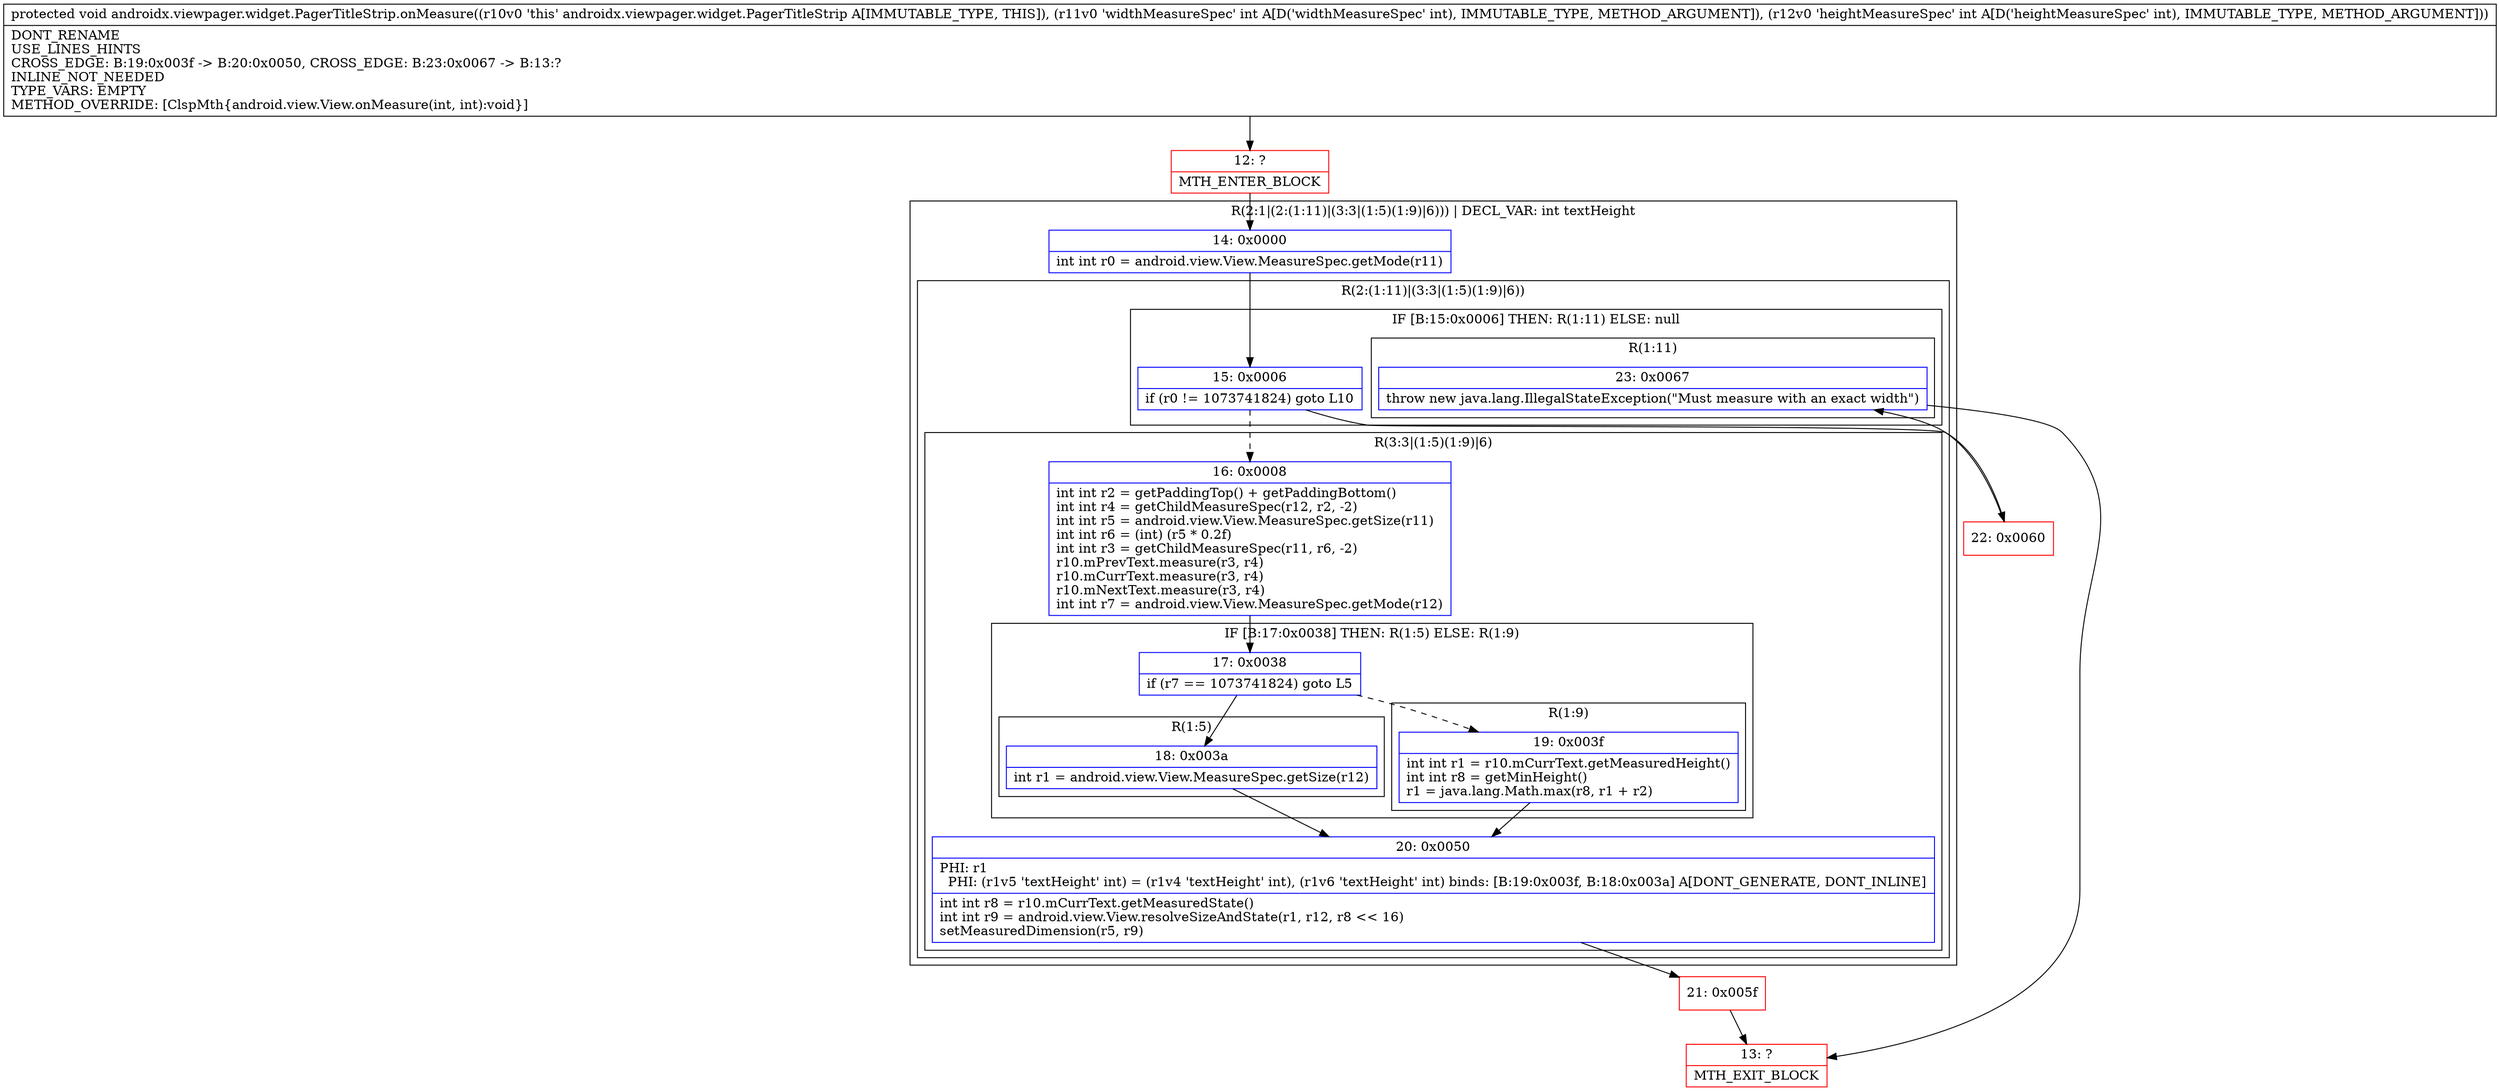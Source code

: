 digraph "CFG forandroidx.viewpager.widget.PagerTitleStrip.onMeasure(II)V" {
subgraph cluster_Region_499039842 {
label = "R(2:1|(2:(1:11)|(3:3|(1:5)(1:9)|6))) | DECL_VAR: int textHeight\l";
node [shape=record,color=blue];
Node_14 [shape=record,label="{14\:\ 0x0000|int int r0 = android.view.View.MeasureSpec.getMode(r11)\l}"];
subgraph cluster_Region_1710925192 {
label = "R(2:(1:11)|(3:3|(1:5)(1:9)|6))";
node [shape=record,color=blue];
subgraph cluster_IfRegion_407613996 {
label = "IF [B:15:0x0006] THEN: R(1:11) ELSE: null";
node [shape=record,color=blue];
Node_15 [shape=record,label="{15\:\ 0x0006|if (r0 != 1073741824) goto L10\l}"];
subgraph cluster_Region_877287427 {
label = "R(1:11)";
node [shape=record,color=blue];
Node_23 [shape=record,label="{23\:\ 0x0067|throw new java.lang.IllegalStateException(\"Must measure with an exact width\")\l}"];
}
}
subgraph cluster_Region_760090438 {
label = "R(3:3|(1:5)(1:9)|6)";
node [shape=record,color=blue];
Node_16 [shape=record,label="{16\:\ 0x0008|int int r2 = getPaddingTop() + getPaddingBottom()\lint int r4 = getChildMeasureSpec(r12, r2, \-2)\lint int r5 = android.view.View.MeasureSpec.getSize(r11)\lint int r6 = (int) (r5 * 0.2f)\lint int r3 = getChildMeasureSpec(r11, r6, \-2)\lr10.mPrevText.measure(r3, r4)\lr10.mCurrText.measure(r3, r4)\lr10.mNextText.measure(r3, r4)\lint int r7 = android.view.View.MeasureSpec.getMode(r12)\l}"];
subgraph cluster_IfRegion_1440773445 {
label = "IF [B:17:0x0038] THEN: R(1:5) ELSE: R(1:9)";
node [shape=record,color=blue];
Node_17 [shape=record,label="{17\:\ 0x0038|if (r7 == 1073741824) goto L5\l}"];
subgraph cluster_Region_285173511 {
label = "R(1:5)";
node [shape=record,color=blue];
Node_18 [shape=record,label="{18\:\ 0x003a|int r1 = android.view.View.MeasureSpec.getSize(r12)\l}"];
}
subgraph cluster_Region_1027969313 {
label = "R(1:9)";
node [shape=record,color=blue];
Node_19 [shape=record,label="{19\:\ 0x003f|int int r1 = r10.mCurrText.getMeasuredHeight()\lint int r8 = getMinHeight()\lr1 = java.lang.Math.max(r8, r1 + r2)\l}"];
}
}
Node_20 [shape=record,label="{20\:\ 0x0050|PHI: r1 \l  PHI: (r1v5 'textHeight' int) = (r1v4 'textHeight' int), (r1v6 'textHeight' int) binds: [B:19:0x003f, B:18:0x003a] A[DONT_GENERATE, DONT_INLINE]\l|int int r8 = r10.mCurrText.getMeasuredState()\lint int r9 = android.view.View.resolveSizeAndState(r1, r12, r8 \<\< 16)\lsetMeasuredDimension(r5, r9)\l}"];
}
}
}
Node_12 [shape=record,color=red,label="{12\:\ ?|MTH_ENTER_BLOCK\l}"];
Node_21 [shape=record,color=red,label="{21\:\ 0x005f}"];
Node_13 [shape=record,color=red,label="{13\:\ ?|MTH_EXIT_BLOCK\l}"];
Node_22 [shape=record,color=red,label="{22\:\ 0x0060}"];
MethodNode[shape=record,label="{protected void androidx.viewpager.widget.PagerTitleStrip.onMeasure((r10v0 'this' androidx.viewpager.widget.PagerTitleStrip A[IMMUTABLE_TYPE, THIS]), (r11v0 'widthMeasureSpec' int A[D('widthMeasureSpec' int), IMMUTABLE_TYPE, METHOD_ARGUMENT]), (r12v0 'heightMeasureSpec' int A[D('heightMeasureSpec' int), IMMUTABLE_TYPE, METHOD_ARGUMENT]))  | DONT_RENAME\lUSE_LINES_HINTS\lCROSS_EDGE: B:19:0x003f \-\> B:20:0x0050, CROSS_EDGE: B:23:0x0067 \-\> B:13:?\lINLINE_NOT_NEEDED\lTYPE_VARS: EMPTY\lMETHOD_OVERRIDE: [ClspMth\{android.view.View.onMeasure(int, int):void\}]\l}"];
MethodNode -> Node_12;Node_14 -> Node_15;
Node_15 -> Node_16[style=dashed];
Node_15 -> Node_22;
Node_23 -> Node_13;
Node_16 -> Node_17;
Node_17 -> Node_18;
Node_17 -> Node_19[style=dashed];
Node_18 -> Node_20;
Node_19 -> Node_20;
Node_20 -> Node_21;
Node_12 -> Node_14;
Node_21 -> Node_13;
Node_22 -> Node_23;
}

